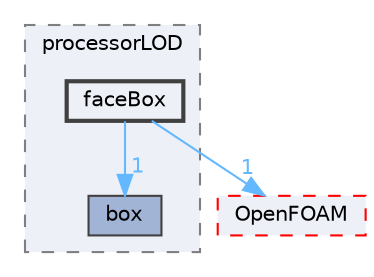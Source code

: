 digraph "src/meshTools/processorLOD/faceBox"
{
 // LATEX_PDF_SIZE
  bgcolor="transparent";
  edge [fontname=Helvetica,fontsize=10,labelfontname=Helvetica,labelfontsize=10];
  node [fontname=Helvetica,fontsize=10,shape=box,height=0.2,width=0.4];
  compound=true
  subgraph clusterdir_37fa615bf9ef1beb1efdb4eaf3f47e60 {
    graph [ bgcolor="#edf0f7", pencolor="grey50", label="processorLOD", fontname=Helvetica,fontsize=10 style="filled,dashed", URL="dir_37fa615bf9ef1beb1efdb4eaf3f47e60.html",tooltip=""]
  dir_f088a1cc6baba842657fbd7b90552324 [label="box", fillcolor="#a2b4d6", color="grey25", style="filled", URL="dir_f088a1cc6baba842657fbd7b90552324.html",tooltip=""];
  dir_a4d889de9cd2b297891ea1b0e5ab8a53 [label="faceBox", fillcolor="#edf0f7", color="grey25", style="filled,bold", URL="dir_a4d889de9cd2b297891ea1b0e5ab8a53.html",tooltip=""];
  }
  dir_c5473ff19b20e6ec4dfe5c310b3778a8 [label="OpenFOAM", fillcolor="#edf0f7", color="red", style="filled,dashed", URL="dir_c5473ff19b20e6ec4dfe5c310b3778a8.html",tooltip=""];
  dir_a4d889de9cd2b297891ea1b0e5ab8a53->dir_c5473ff19b20e6ec4dfe5c310b3778a8 [headlabel="1", labeldistance=1.5 headhref="dir_001252_002695.html" href="dir_001252_002695.html" color="steelblue1" fontcolor="steelblue1"];
  dir_a4d889de9cd2b297891ea1b0e5ab8a53->dir_f088a1cc6baba842657fbd7b90552324 [headlabel="1", labeldistance=1.5 headhref="dir_001252_000339.html" href="dir_001252_000339.html" color="steelblue1" fontcolor="steelblue1"];
}

